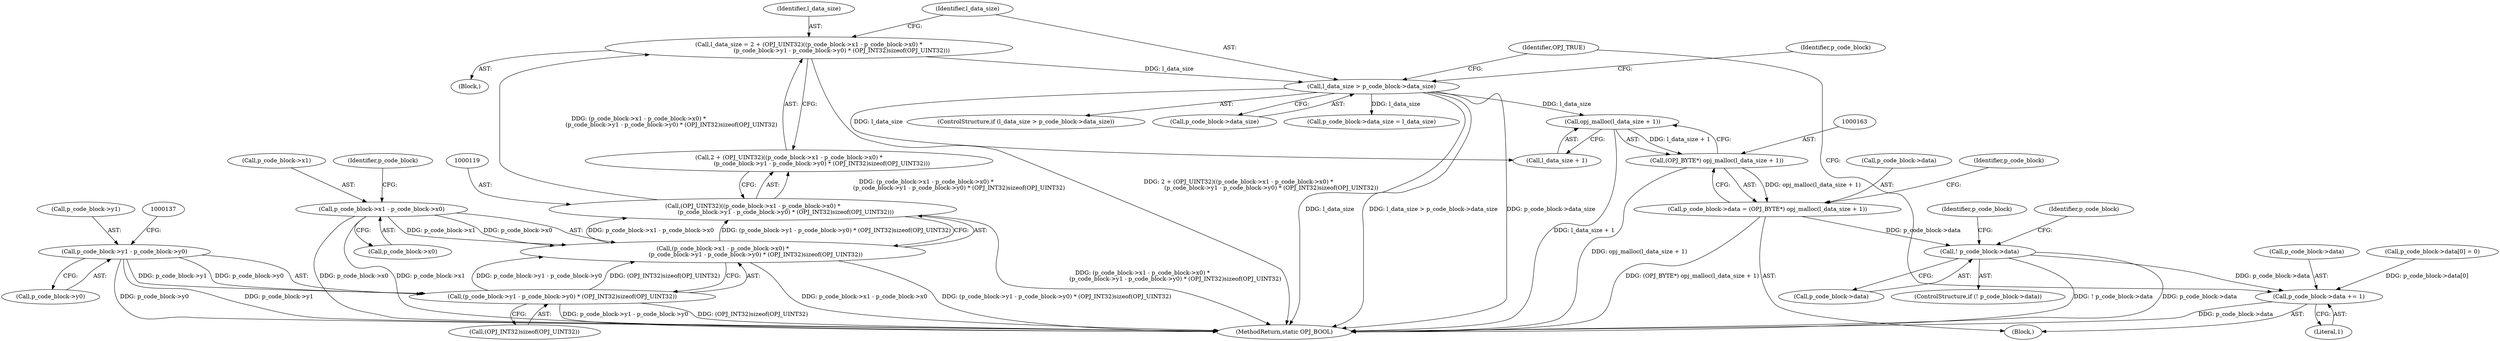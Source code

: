 digraph "0_openjpeg_afb308b9ccbe129608c9205cf3bb39bbefad90b9@API" {
"1000164" [label="(Call,opj_malloc(l_data_size + 1))"];
"1000141" [label="(Call,l_data_size > p_code_block->data_size)"];
"1000114" [label="(Call,l_data_size = 2 + (OPJ_UINT32)((p_code_block->x1 - p_code_block->x0) *\n                                    (p_code_block->y1 - p_code_block->y0) * (OPJ_INT32)sizeof(OPJ_UINT32)))"];
"1000118" [label="(Call,(OPJ_UINT32)((p_code_block->x1 - p_code_block->x0) *\n                                    (p_code_block->y1 - p_code_block->y0) * (OPJ_INT32)sizeof(OPJ_UINT32)))"];
"1000120" [label="(Call,(p_code_block->x1 - p_code_block->x0) *\n                                    (p_code_block->y1 - p_code_block->y0) * (OPJ_INT32)sizeof(OPJ_UINT32))"];
"1000121" [label="(Call,p_code_block->x1 - p_code_block->x0)"];
"1000128" [label="(Call,(p_code_block->y1 - p_code_block->y0) * (OPJ_INT32)sizeof(OPJ_UINT32))"];
"1000129" [label="(Call,p_code_block->y1 - p_code_block->y0)"];
"1000162" [label="(Call,(OPJ_BYTE*) opj_malloc(l_data_size + 1))"];
"1000158" [label="(Call,p_code_block->data = (OPJ_BYTE*) opj_malloc(l_data_size + 1))"];
"1000169" [label="(Call,! p_code_block->data)"];
"1000193" [label="(Call,p_code_block->data += 1)"];
"1000129" [label="(Call,p_code_block->y1 - p_code_block->y0)"];
"1000128" [label="(Call,(p_code_block->y1 - p_code_block->y0) * (OPJ_INT32)sizeof(OPJ_UINT32))"];
"1000197" [label="(Literal,1)"];
"1000116" [label="(Call,2 + (OPJ_UINT32)((p_code_block->x1 - p_code_block->x0) *\n                                    (p_code_block->y1 - p_code_block->y0) * (OPJ_INT32)sizeof(OPJ_UINT32)))"];
"1000158" [label="(Call,p_code_block->data = (OPJ_BYTE*) opj_malloc(l_data_size + 1))"];
"1000146" [label="(Block,)"];
"1000115" [label="(Identifier,l_data_size)"];
"1000142" [label="(Identifier,l_data_size)"];
"1000162" [label="(Call,(OPJ_BYTE*) opj_malloc(l_data_size + 1))"];
"1000122" [label="(Call,p_code_block->x1)"];
"1000130" [label="(Call,p_code_block->y1)"];
"1000199" [label="(Identifier,OPJ_TRUE)"];
"1000176" [label="(Identifier,p_code_block)"];
"1000194" [label="(Call,p_code_block->data)"];
"1000169" [label="(Call,! p_code_block->data)"];
"1000136" [label="(Call,(OPJ_INT32)sizeof(OPJ_UINT32))"];
"1000125" [label="(Call,p_code_block->x0)"];
"1000170" [label="(Call,p_code_block->data)"];
"1000165" [label="(Call,l_data_size + 1)"];
"1000168" [label="(ControlStructure,if (! p_code_block->data))"];
"1000140" [label="(ControlStructure,if (l_data_size > p_code_block->data_size))"];
"1000143" [label="(Call,p_code_block->data_size)"];
"1000181" [label="(Call,p_code_block->data_size = l_data_size)"];
"1000200" [label="(MethodReturn,static OPJ_BOOL)"];
"1000159" [label="(Call,p_code_block->data)"];
"1000131" [label="(Identifier,p_code_block)"];
"1000149" [label="(Identifier,p_code_block)"];
"1000121" [label="(Call,p_code_block->x1 - p_code_block->x0)"];
"1000133" [label="(Call,p_code_block->y0)"];
"1000164" [label="(Call,opj_malloc(l_data_size + 1))"];
"1000141" [label="(Call,l_data_size > p_code_block->data_size)"];
"1000112" [label="(Block,)"];
"1000186" [label="(Call,p_code_block->data[0] = 0)"];
"1000114" [label="(Call,l_data_size = 2 + (OPJ_UINT32)((p_code_block->x1 - p_code_block->x0) *\n                                    (p_code_block->y1 - p_code_block->y0) * (OPJ_INT32)sizeof(OPJ_UINT32)))"];
"1000183" [label="(Identifier,p_code_block)"];
"1000193" [label="(Call,p_code_block->data += 1)"];
"1000120" [label="(Call,(p_code_block->x1 - p_code_block->x0) *\n                                    (p_code_block->y1 - p_code_block->y0) * (OPJ_INT32)sizeof(OPJ_UINT32))"];
"1000118" [label="(Call,(OPJ_UINT32)((p_code_block->x1 - p_code_block->x0) *\n                                    (p_code_block->y1 - p_code_block->y0) * (OPJ_INT32)sizeof(OPJ_UINT32)))"];
"1000171" [label="(Identifier,p_code_block)"];
"1000164" -> "1000162"  [label="AST: "];
"1000164" -> "1000165"  [label="CFG: "];
"1000165" -> "1000164"  [label="AST: "];
"1000162" -> "1000164"  [label="CFG: "];
"1000164" -> "1000200"  [label="DDG: l_data_size + 1"];
"1000164" -> "1000162"  [label="DDG: l_data_size + 1"];
"1000141" -> "1000164"  [label="DDG: l_data_size"];
"1000141" -> "1000140"  [label="AST: "];
"1000141" -> "1000143"  [label="CFG: "];
"1000142" -> "1000141"  [label="AST: "];
"1000143" -> "1000141"  [label="AST: "];
"1000149" -> "1000141"  [label="CFG: "];
"1000199" -> "1000141"  [label="CFG: "];
"1000141" -> "1000200"  [label="DDG: l_data_size"];
"1000141" -> "1000200"  [label="DDG: l_data_size > p_code_block->data_size"];
"1000141" -> "1000200"  [label="DDG: p_code_block->data_size"];
"1000114" -> "1000141"  [label="DDG: l_data_size"];
"1000141" -> "1000165"  [label="DDG: l_data_size"];
"1000141" -> "1000181"  [label="DDG: l_data_size"];
"1000114" -> "1000112"  [label="AST: "];
"1000114" -> "1000116"  [label="CFG: "];
"1000115" -> "1000114"  [label="AST: "];
"1000116" -> "1000114"  [label="AST: "];
"1000142" -> "1000114"  [label="CFG: "];
"1000114" -> "1000200"  [label="DDG: 2 + (OPJ_UINT32)((p_code_block->x1 - p_code_block->x0) *\n                                    (p_code_block->y1 - p_code_block->y0) * (OPJ_INT32)sizeof(OPJ_UINT32))"];
"1000118" -> "1000114"  [label="DDG: (p_code_block->x1 - p_code_block->x0) *\n                                    (p_code_block->y1 - p_code_block->y0) * (OPJ_INT32)sizeof(OPJ_UINT32)"];
"1000118" -> "1000116"  [label="AST: "];
"1000118" -> "1000120"  [label="CFG: "];
"1000119" -> "1000118"  [label="AST: "];
"1000120" -> "1000118"  [label="AST: "];
"1000116" -> "1000118"  [label="CFG: "];
"1000118" -> "1000200"  [label="DDG: (p_code_block->x1 - p_code_block->x0) *\n                                    (p_code_block->y1 - p_code_block->y0) * (OPJ_INT32)sizeof(OPJ_UINT32)"];
"1000118" -> "1000116"  [label="DDG: (p_code_block->x1 - p_code_block->x0) *\n                                    (p_code_block->y1 - p_code_block->y0) * (OPJ_INT32)sizeof(OPJ_UINT32)"];
"1000120" -> "1000118"  [label="DDG: p_code_block->x1 - p_code_block->x0"];
"1000120" -> "1000118"  [label="DDG: (p_code_block->y1 - p_code_block->y0) * (OPJ_INT32)sizeof(OPJ_UINT32)"];
"1000120" -> "1000128"  [label="CFG: "];
"1000121" -> "1000120"  [label="AST: "];
"1000128" -> "1000120"  [label="AST: "];
"1000120" -> "1000200"  [label="DDG: p_code_block->x1 - p_code_block->x0"];
"1000120" -> "1000200"  [label="DDG: (p_code_block->y1 - p_code_block->y0) * (OPJ_INT32)sizeof(OPJ_UINT32)"];
"1000121" -> "1000120"  [label="DDG: p_code_block->x1"];
"1000121" -> "1000120"  [label="DDG: p_code_block->x0"];
"1000128" -> "1000120"  [label="DDG: p_code_block->y1 - p_code_block->y0"];
"1000128" -> "1000120"  [label="DDG: (OPJ_INT32)sizeof(OPJ_UINT32)"];
"1000121" -> "1000125"  [label="CFG: "];
"1000122" -> "1000121"  [label="AST: "];
"1000125" -> "1000121"  [label="AST: "];
"1000131" -> "1000121"  [label="CFG: "];
"1000121" -> "1000200"  [label="DDG: p_code_block->x0"];
"1000121" -> "1000200"  [label="DDG: p_code_block->x1"];
"1000128" -> "1000136"  [label="CFG: "];
"1000129" -> "1000128"  [label="AST: "];
"1000136" -> "1000128"  [label="AST: "];
"1000128" -> "1000200"  [label="DDG: p_code_block->y1 - p_code_block->y0"];
"1000128" -> "1000200"  [label="DDG: (OPJ_INT32)sizeof(OPJ_UINT32)"];
"1000129" -> "1000128"  [label="DDG: p_code_block->y1"];
"1000129" -> "1000128"  [label="DDG: p_code_block->y0"];
"1000129" -> "1000133"  [label="CFG: "];
"1000130" -> "1000129"  [label="AST: "];
"1000133" -> "1000129"  [label="AST: "];
"1000137" -> "1000129"  [label="CFG: "];
"1000129" -> "1000200"  [label="DDG: p_code_block->y0"];
"1000129" -> "1000200"  [label="DDG: p_code_block->y1"];
"1000162" -> "1000158"  [label="AST: "];
"1000163" -> "1000162"  [label="AST: "];
"1000158" -> "1000162"  [label="CFG: "];
"1000162" -> "1000200"  [label="DDG: opj_malloc(l_data_size + 1)"];
"1000162" -> "1000158"  [label="DDG: opj_malloc(l_data_size + 1)"];
"1000158" -> "1000146"  [label="AST: "];
"1000159" -> "1000158"  [label="AST: "];
"1000171" -> "1000158"  [label="CFG: "];
"1000158" -> "1000200"  [label="DDG: (OPJ_BYTE*) opj_malloc(l_data_size + 1)"];
"1000158" -> "1000169"  [label="DDG: p_code_block->data"];
"1000169" -> "1000168"  [label="AST: "];
"1000169" -> "1000170"  [label="CFG: "];
"1000170" -> "1000169"  [label="AST: "];
"1000176" -> "1000169"  [label="CFG: "];
"1000183" -> "1000169"  [label="CFG: "];
"1000169" -> "1000200"  [label="DDG: ! p_code_block->data"];
"1000169" -> "1000200"  [label="DDG: p_code_block->data"];
"1000169" -> "1000193"  [label="DDG: p_code_block->data"];
"1000193" -> "1000146"  [label="AST: "];
"1000193" -> "1000197"  [label="CFG: "];
"1000194" -> "1000193"  [label="AST: "];
"1000197" -> "1000193"  [label="AST: "];
"1000199" -> "1000193"  [label="CFG: "];
"1000193" -> "1000200"  [label="DDG: p_code_block->data"];
"1000186" -> "1000193"  [label="DDG: p_code_block->data[0]"];
}
